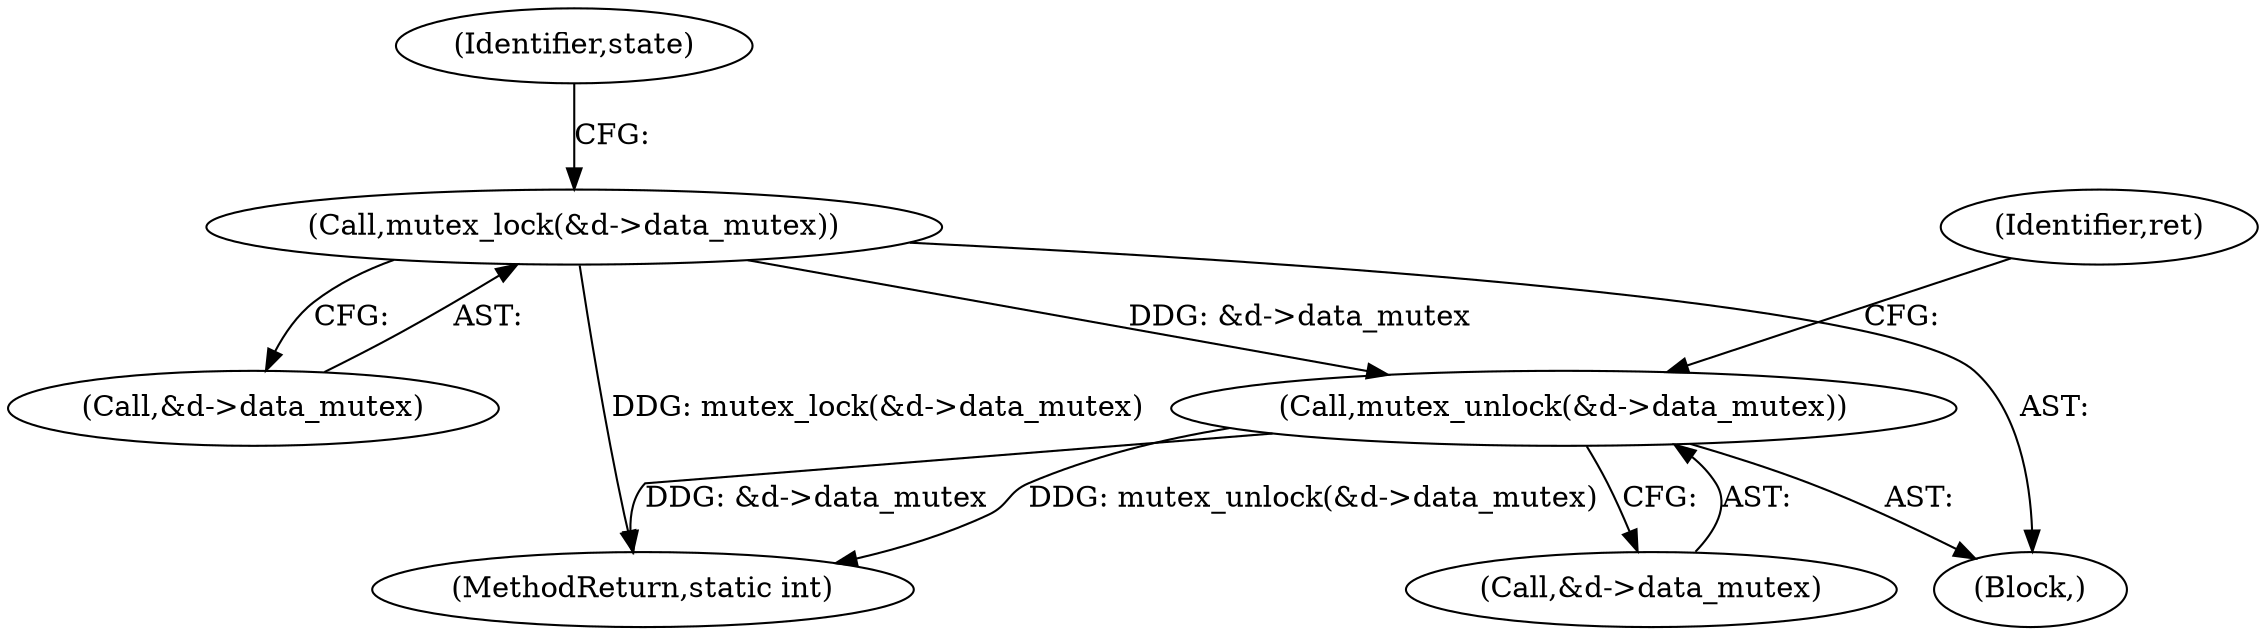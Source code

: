 digraph "0_linux_606142af57dad981b78707234cfbd15f9f7b7125_2@API" {
"1000167" [label="(Call,mutex_unlock(&d->data_mutex))"];
"1000132" [label="(Call,mutex_lock(&d->data_mutex))"];
"1000167" [label="(Call,mutex_unlock(&d->data_mutex))"];
"1000131" [label="(Block,)"];
"1000140" [label="(Identifier,state)"];
"1000168" [label="(Call,&d->data_mutex)"];
"1000174" [label="(MethodReturn,static int)"];
"1000173" [label="(Identifier,ret)"];
"1000133" [label="(Call,&d->data_mutex)"];
"1000132" [label="(Call,mutex_lock(&d->data_mutex))"];
"1000167" -> "1000131"  [label="AST: "];
"1000167" -> "1000168"  [label="CFG: "];
"1000168" -> "1000167"  [label="AST: "];
"1000173" -> "1000167"  [label="CFG: "];
"1000167" -> "1000174"  [label="DDG: &d->data_mutex"];
"1000167" -> "1000174"  [label="DDG: mutex_unlock(&d->data_mutex)"];
"1000132" -> "1000167"  [label="DDG: &d->data_mutex"];
"1000132" -> "1000131"  [label="AST: "];
"1000132" -> "1000133"  [label="CFG: "];
"1000133" -> "1000132"  [label="AST: "];
"1000140" -> "1000132"  [label="CFG: "];
"1000132" -> "1000174"  [label="DDG: mutex_lock(&d->data_mutex)"];
}
